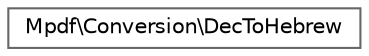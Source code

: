 digraph "Graphical Class Hierarchy"
{
 // LATEX_PDF_SIZE
  bgcolor="transparent";
  edge [fontname=Helvetica,fontsize=10,labelfontname=Helvetica,labelfontsize=10];
  node [fontname=Helvetica,fontsize=10,shape=box,height=0.2,width=0.4];
  rankdir="LR";
  Node0 [id="Node000000",label="Mpdf\\Conversion\\DecToHebrew",height=0.2,width=0.4,color="grey40", fillcolor="white", style="filled",URL="$classMpdf_1_1Conversion_1_1DecToHebrew.html",tooltip=" "];
}
